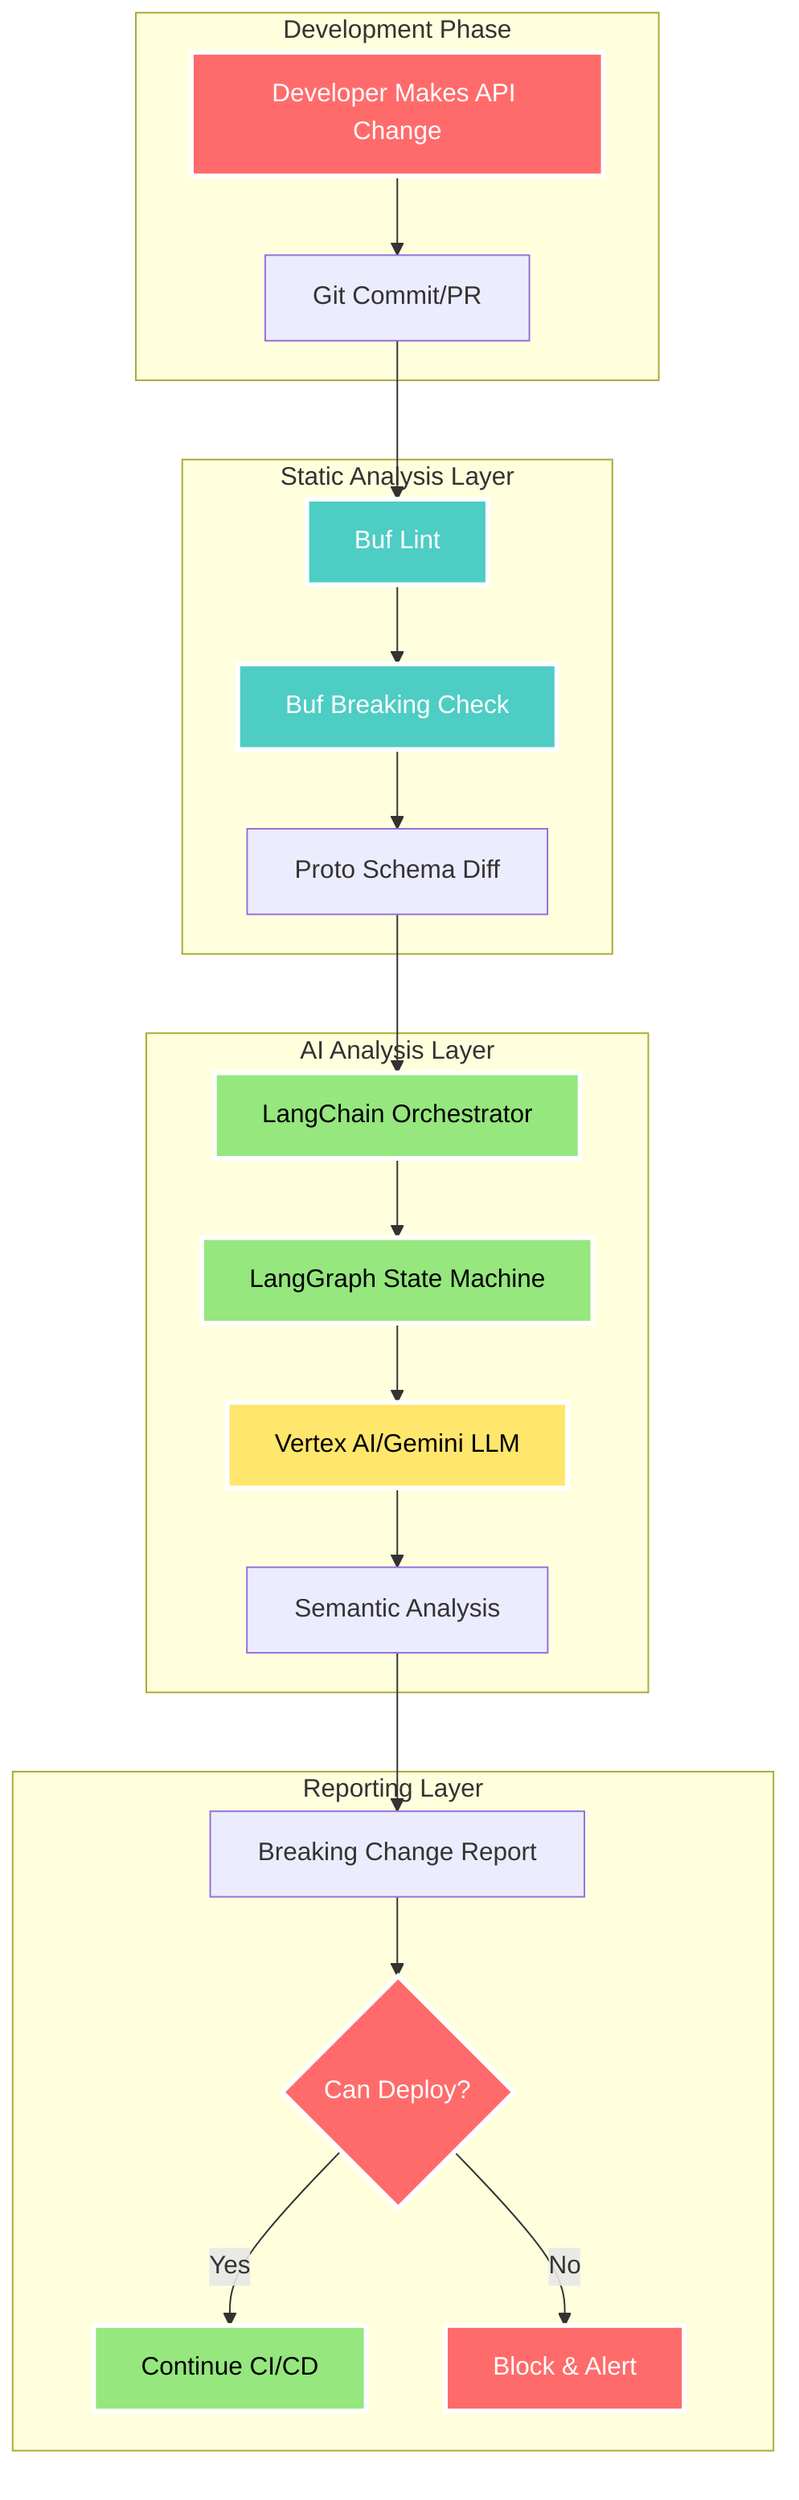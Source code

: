 graph TB
    subgraph "Development Phase"
        A[Developer Makes API Change] --> B[Git Commit/PR]
    end

    subgraph "Static Analysis Layer"
        B --> C[Buf Lint]
        C --> D[Buf Breaking Check]
        D --> E[Proto Schema Diff]
    end

    subgraph "AI Analysis Layer"
        E --> F[LangChain Orchestrator]
        F --> G[LangGraph State Machine]
        G --> H[Vertex AI/Gemini LLM]
        H --> I[Semantic Analysis]
    end

    subgraph "Reporting Layer"
        I --> J[Breaking Change Report]
        J --> K{Can Deploy?}
        K -->|Yes| L[Continue CI/CD]
        K -->|No| M[Block & Alert]
    end

    style A fill:#FF6B6B,stroke:#FFFFFF,stroke-width:3px,color:#FFFFFF
    style C fill:#4ECDC4,stroke:#FFFFFF,stroke-width:3px,color:#FFFFFF
    style D fill:#4ECDC4,stroke:#FFFFFF,stroke-width:3px,color:#FFFFFF
    style F fill:#95E77E,stroke:#FFFFFF,stroke-width:3px,color:#000000
    style G fill:#95E77E,stroke:#FFFFFF,stroke-width:3px,color:#000000
    style H fill:#FFE66D,stroke:#FFFFFF,stroke-width:3px,color:#000000
    style K fill:#FF6B6B,stroke:#FFFFFF,stroke-width:3px,color:#FFFFFF
    style L fill:#95E77E,stroke:#FFFFFF,stroke-width:3px,color:#000000
    style M fill:#FF6B6B,stroke:#FFFFFF,stroke-width:3px,color:#FFFFFF